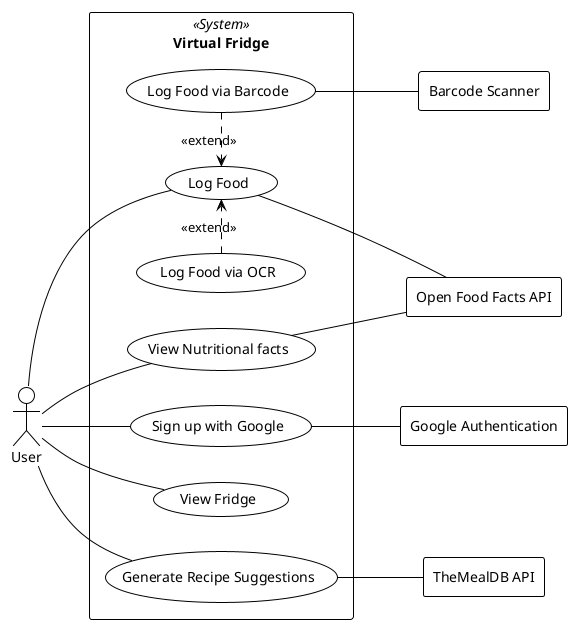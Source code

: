 /'This file is used to generate the usecase diagram with plantuml. To generate it from the command line run'/
/'java -jar plantuml.jar usecasediagram.txt'/
/'Make sure you [download PlantUML first](https://plantuml.com/download)'/
@startuml
!theme plain
left to right direction
actor User
rectangle "Virtual Fridge" << System >> {
  usecase logOcr as "Log Food via OCR"
  usecase logFood as "Log Food"
  usecase logBarcode as "Log Food via Barcode"


  logBarcode .> logFood : << extend >>
  logOcr .> logFood: << extend >>

  usecase viewNutrition as "View Nutritional facts"
  usecase signUp as "Sign up with Google"
  usecase viewFridge as "View Fridge"
  usecase generateRecipes as "Generate Recipe Suggestions"
}
User -- signUp
User -- logFood
User -- viewFridge
User -- generateRecipes
User -- viewNutrition
rectangle openFoodFacts as "Open Food Facts API"
rectangle googleAuth as "Google Authentication"
rectangle recipeApi as "TheMealDB API"
rectangle barcodeScanner as "Barcode Scanner"
generateRecipes -- recipeApi
viewNutrition -- openFoodFacts
signUp -- googleAuth
logBarcode -- barcodeScanner
logFood -- openFoodFacts
@enduml

